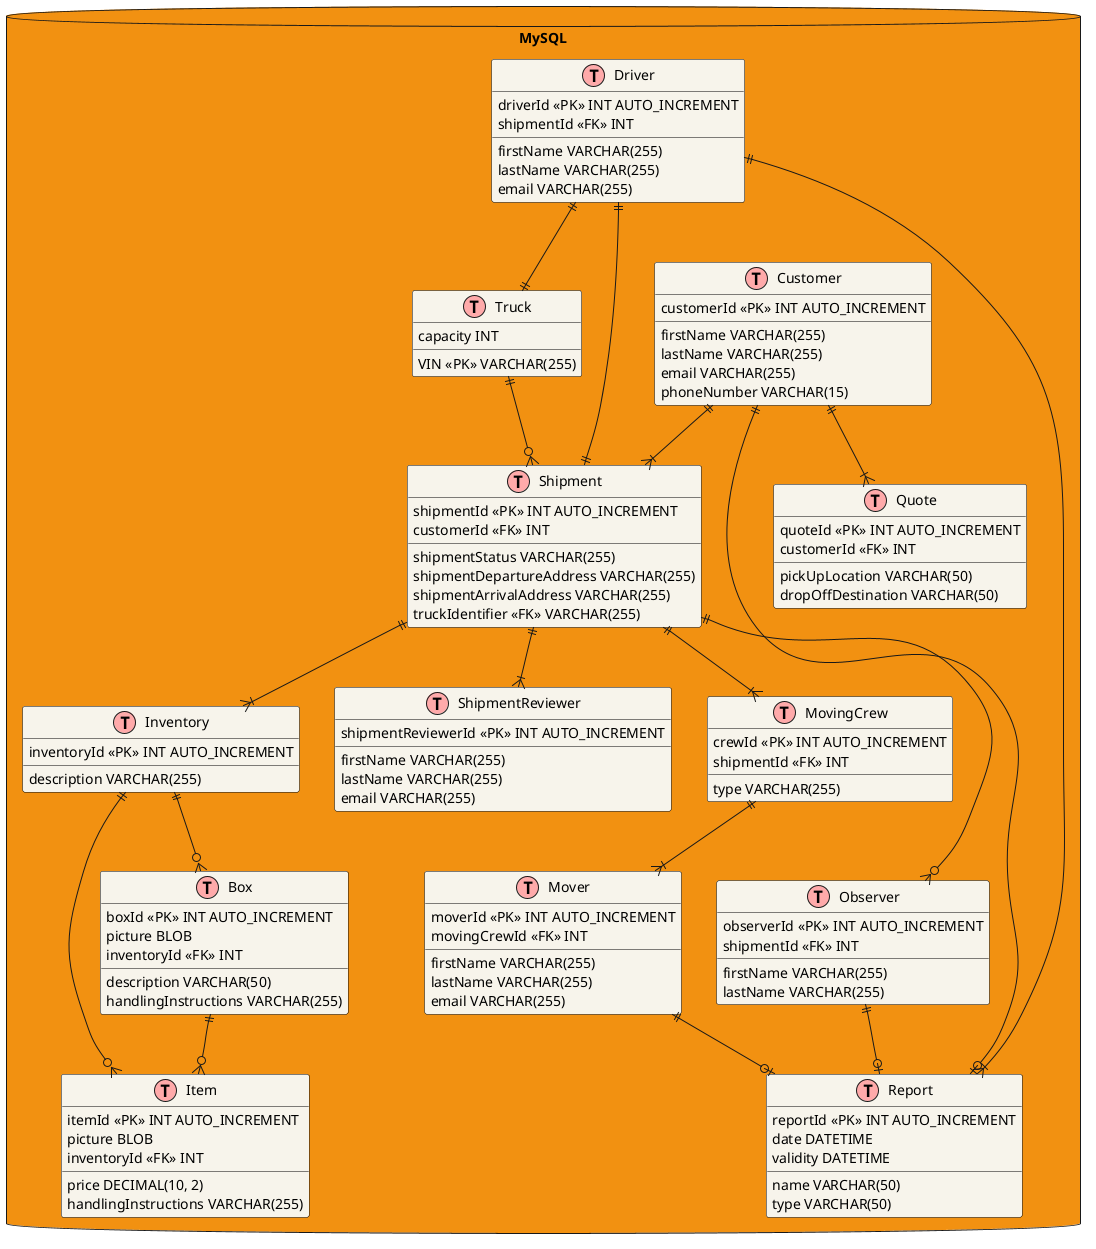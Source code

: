 @startuml

!define TABLE(name) class name << (T,#FFAAAA) >>
!define PRIMARY_KEY(field) field << PK >>
!define FOREIGN_KEY(field) field << FK >>

skinparam class {
    BackgroundColor #f7f4eb
    BorderColor Black
}

skinparam classAttribute {
    BackgroundColor #f7f4eb
    BorderColor Black
}

Database "MySQL" as BoundedContextMySQL #f29111 {

        TABLE(Customer) {
            PRIMARY_KEY(customerId) INT AUTO_INCREMENT
            firstName VARCHAR(255)
            lastName VARCHAR(255)
            email VARCHAR(255)
            phoneNumber VARCHAR(15)
        }

        TABLE(Truck) {
            PRIMARY_KEY(VIN) VARCHAR(255)
            capacity INT
        }

        TABLE(Inventory) {
            PRIMARY_KEY(inventoryId) INT AUTO_INCREMENT
            description VARCHAR(255)
        }

        TABLE(Item) {
            PRIMARY_KEY(itemId) INT AUTO_INCREMENT
            price DECIMAL(10, 2)
            picture BLOB
            handlingInstructions VARCHAR(255)
            FOREIGN_KEY(inventoryId) INT
        }

        TABLE(Box) {
            PRIMARY_KEY(boxId) INT AUTO_INCREMENT
            picture BLOB
            description VARCHAR(50)
            handlingInstructions VARCHAR(255)
            FOREIGN_KEY(inventoryId) INT
        }

        TABLE(Quote){
            PRIMARY_KEY(quoteId) INT AUTO_INCREMENT
            FOREIGN_KEY(customerId) INT
            pickUpLocation VARCHAR(50)
            dropOffDestination VARCHAR(50)
        }

        TABLE(Shipment) {
            PRIMARY_KEY(shipmentId) INT AUTO_INCREMENT
            shipmentStatus VARCHAR(255)
            shipmentDepartureAddress VARCHAR(255)
            shipmentArrivalAddress VARCHAR(255)
            FOREIGN_KEY(truckIdentifier) VARCHAR(255)
            FOREIGN_KEY(customerId) INT
        }

        TABLE(MovingCrew) {
            PRIMARY_KEY(crewId) INT AUTO_INCREMENT
            type VARCHAR(255)
            FOREIGN_KEY(shipmentId) INT
        }

        TABLE(Mover) {
            PRIMARY_KEY(moverId) INT AUTO_INCREMENT
            firstName VARCHAR(255)
            lastName VARCHAR(255)
            email VARCHAR(255)
            FOREIGN_KEY(movingCrewId) INT
        }

        TABLE(Driver) {
            PRIMARY_KEY(driverId) INT AUTO_INCREMENT
            firstName VARCHAR(255)
            lastName VARCHAR(255)
            email VARCHAR(255)
            FOREIGN_KEY(shipmentId) INT
        }

        TABLE(ShipmentReviewer) {
            PRIMARY_KEY(shipmentReviewerId) INT AUTO_INCREMENT
            firstName VARCHAR(255)
            lastName VARCHAR(255)
            email VARCHAR(255)
        }

        TABLE(Observer) {
            PRIMARY_KEY(observerId) INT AUTO_INCREMENT
            firstName VARCHAR(255)
            lastName VARCHAR(255)
            FOREIGN_KEY(shipmentId) INT
        }

        TABLE(Report) {
            PRIMARY_KEY(reportId) INT AUTO_INCREMENT
            name VARCHAR(50)
            type VARCHAR(50)
            date DATETIME
            validity DATETIME
        }
}

    Customer ||--|{ Shipment
    Truck ||--o{ Shipment
    Shipment ||--|{ MovingCrew
    MovingCrew ||--|{ Mover
    Driver ||--|| Shipment
    Shipment ||--o{ Observer
    Shipment ||--|{ ShipmentReviewer
    Driver ||--|| Truck
    Inventory ||--o{ Box
    Inventory ||--o{ Item
    Box ||--o{ Item
    Customer ||--o| Report
    Observer ||--o| Report
    Driver ||--|{ Report
    Shipment ||--|{ Inventory
    Customer ||--|{ Quote
    Mover ||--o| Report

@enduml
